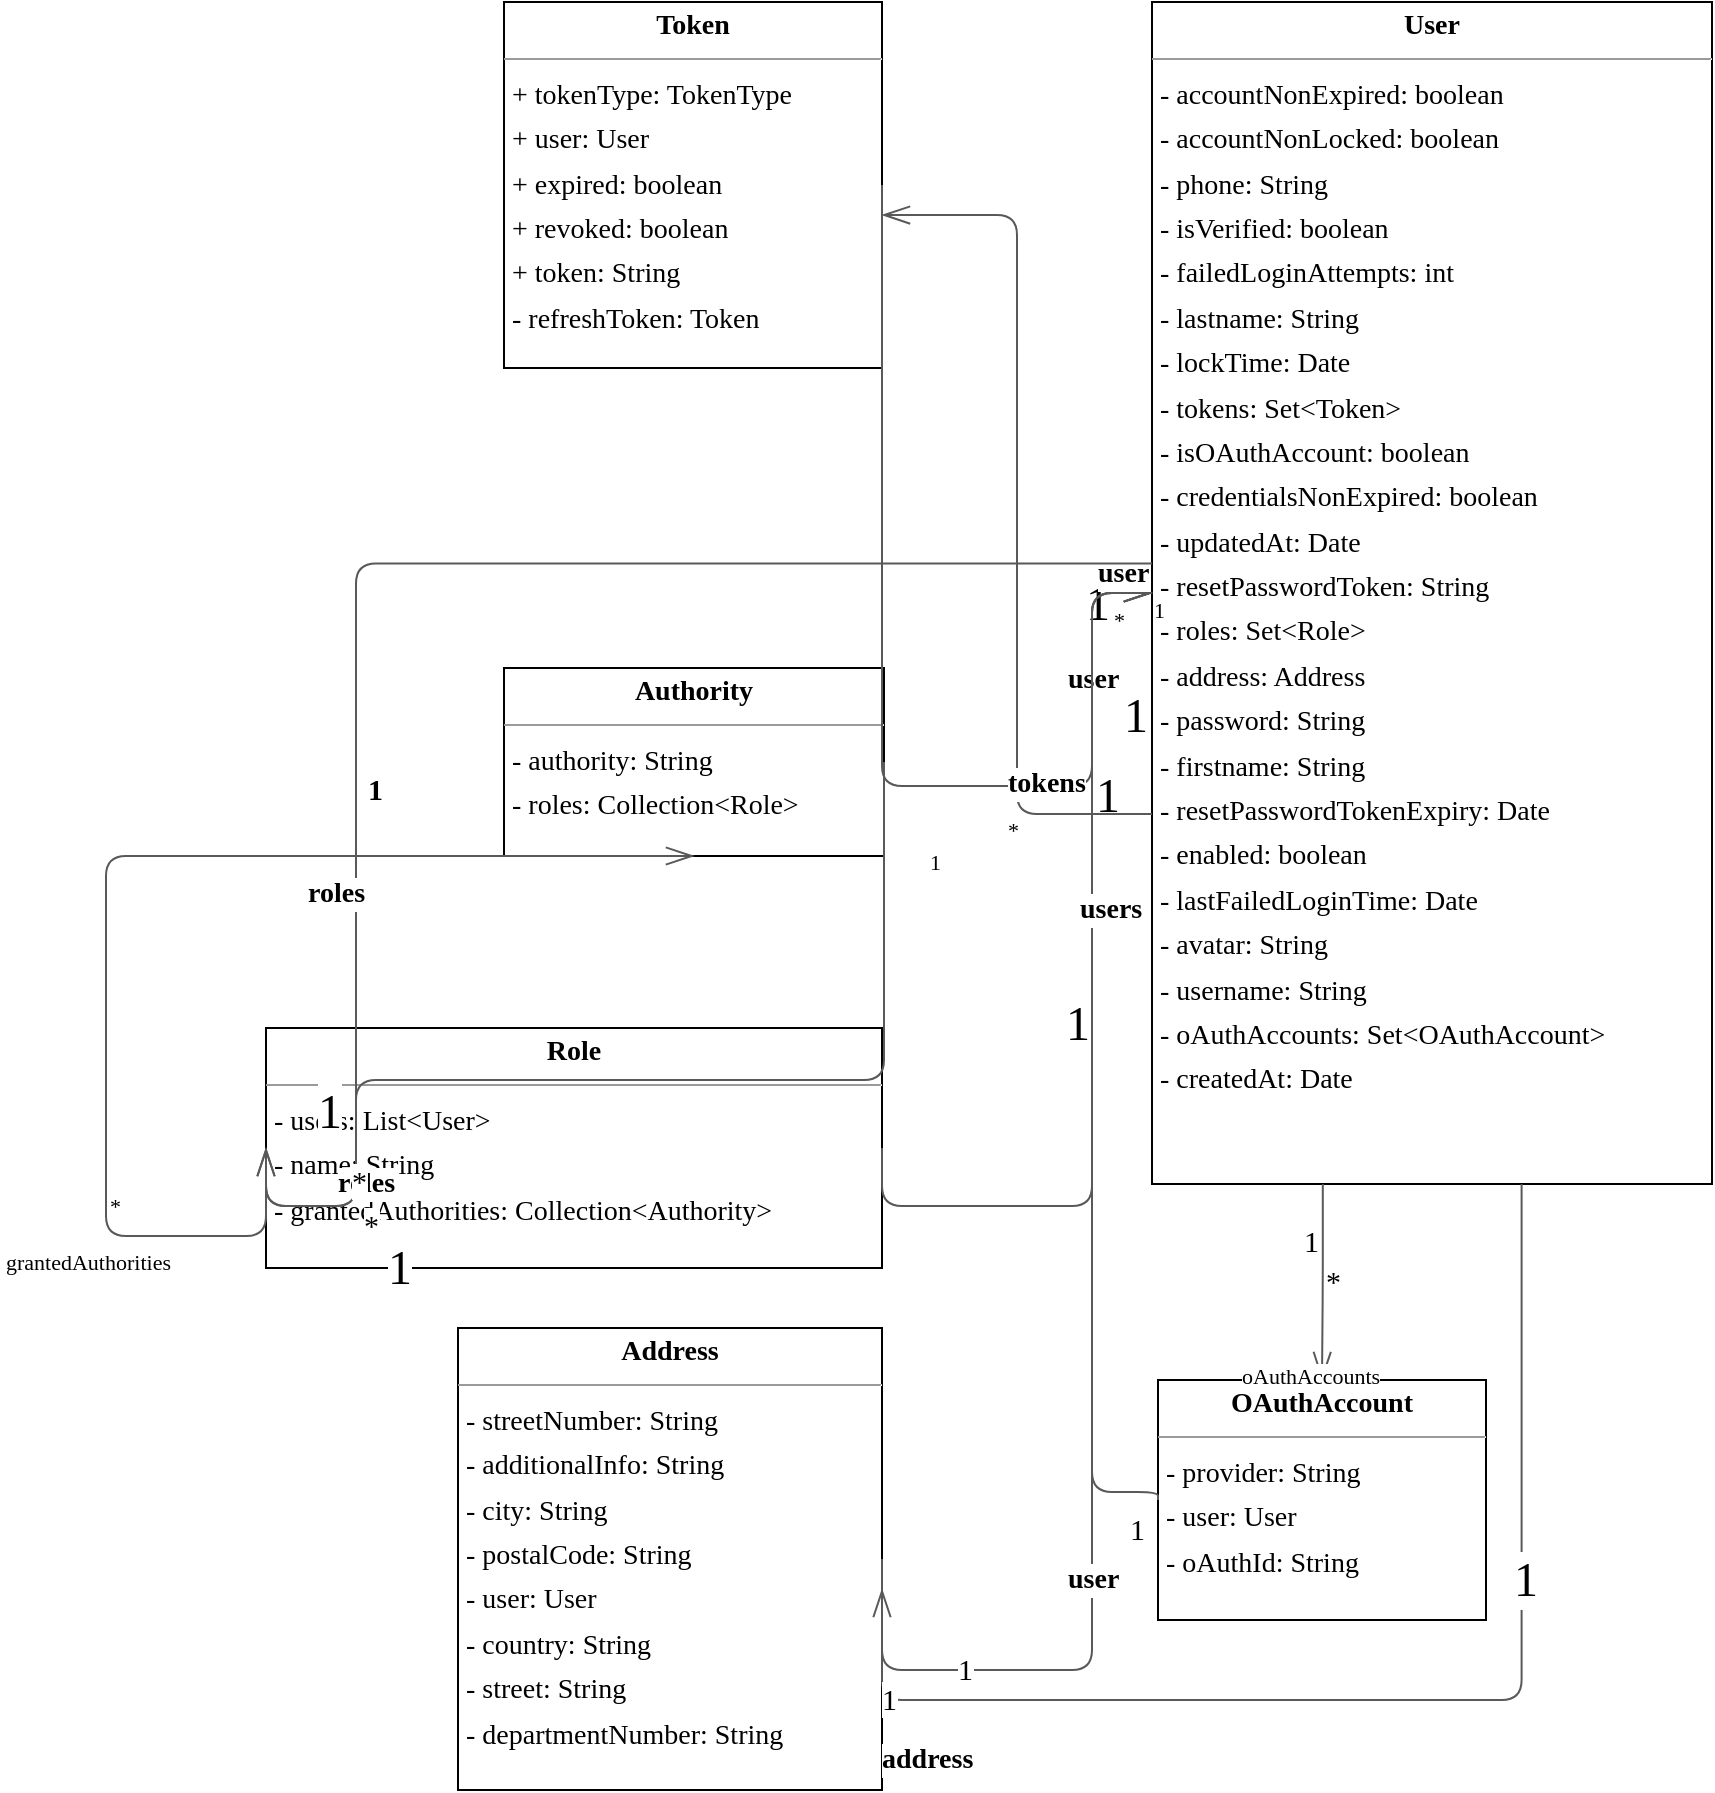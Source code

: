 <mxfile>
    <diagram id="pz3zlSPxoXigVyOJSuNy" name="Page-1">
        <mxGraphModel dx="2003" dy="2098" grid="1" gridSize="10" guides="1" tooltips="1" connect="1" arrows="1" fold="1" page="0" pageScale="1" pageWidth="850" pageHeight="1100" background="none" math="0" shadow="0">
            <root>
                <mxCell id="0"/>
                <mxCell id="1" parent="0"/>
                <mxCell id="node0" value="&lt;p style=&quot;margin:0px;margin-top:4px;text-align:center;&quot;&gt;&lt;b&gt;Address&lt;/b&gt;&lt;/p&gt;&lt;hr size=&quot;1&quot;&gt;&lt;p style=&quot;margin:0 0 0 4px;line-height:1.6;&quot;&gt;- streetNumber: String&lt;br&gt;- additionalInfo: String&lt;br&gt;- city: String&lt;br&gt;- postalCode: String&lt;br&gt;- user: User&lt;br&gt;- country: String&lt;br&gt;- street: String&lt;br&gt;- departmentNumber: String&lt;/p&gt;" style="verticalAlign=top;align=left;overflow=fill;fontSize=14;fontFamily=coomputer modern;html=1;rounded=0;shadow=0;comic=0;labelBackgroundColor=none;strokeWidth=1;fillStyle=auto;glass=0;fontSource=https%3A%2F%2Ffonts.googleapis.com%2Fcss%3Ffamily%3Dcoomputer%2Bmodern;" parent="1" vertex="1">
                    <mxGeometry x="97" y="-90" width="212" height="231" as="geometry"/>
                </mxCell>
                <mxCell id="node5" value="&lt;p style=&quot;margin:0px;margin-top:4px;text-align:center;&quot;&gt;&lt;b&gt;Authority&lt;/b&gt;&lt;/p&gt;&lt;hr size=&quot;1&quot;&gt;&lt;p style=&quot;margin:0 0 0 4px;line-height:1.6;&quot;&gt;- authority: String&lt;br&gt;- roles: Collection&amp;lt;Role&amp;gt;&lt;/p&gt;" style="verticalAlign=top;align=left;overflow=fill;fontSize=14;fontFamily=coomputer modern;html=1;rounded=0;shadow=0;comic=0;labelBackgroundColor=none;strokeWidth=1;fillStyle=auto;glass=0;fontSource=https%3A%2F%2Ffonts.googleapis.com%2Fcss%3Ffamily%3Dcoomputer%2Bmodern;" parent="1" vertex="1">
                    <mxGeometry x="120" y="-420" width="190" height="94" as="geometry"/>
                </mxCell>
                <mxCell id="node1" value="&lt;p style=&quot;margin:0px;margin-top:4px;text-align:center;&quot;&gt;&lt;b&gt;OAuthAccount&lt;/b&gt;&lt;/p&gt;&lt;hr size=&quot;1&quot;&gt;&lt;p style=&quot;margin:0 0 0 4px;line-height:1.6;&quot;&gt;- provider: String&lt;br&gt;- user: User&lt;br&gt;- oAuthId: String&lt;/p&gt;" style="verticalAlign=top;align=left;overflow=fill;fontSize=14;fontFamily=coomputer modern;html=1;rounded=0;shadow=0;comic=0;labelBackgroundColor=none;strokeWidth=1;fillStyle=auto;glass=0;fontSource=https%3A%2F%2Ffonts.googleapis.com%2Fcss%3Ffamily%3Dcoomputer%2Bmodern;" parent="1" vertex="1">
                    <mxGeometry x="447" y="-64" width="164" height="120" as="geometry"/>
                </mxCell>
                <mxCell id="node4" value="&lt;p style=&quot;margin:0px;margin-top:4px;text-align:center;&quot;&gt;&lt;b&gt;Role&lt;/b&gt;&lt;/p&gt;&lt;hr size=&quot;1&quot;&gt;&lt;p style=&quot;margin:0 0 0 4px;line-height:1.6;&quot;&gt;- users: List&amp;lt;User&amp;gt;&lt;br&gt;- name: String&lt;br&gt;- grantedAuthorities: Collection&amp;lt;Authority&amp;gt;&lt;/p&gt;" style="verticalAlign=top;align=left;overflow=fill;fontSize=14;fontFamily=coomputer modern;html=1;rounded=0;shadow=0;comic=0;labelBackgroundColor=none;strokeWidth=1;fillStyle=auto;glass=0;fontSource=https%3A%2F%2Ffonts.googleapis.com%2Fcss%3Ffamily%3Dcoomputer%2Bmodern;" parent="1" vertex="1">
                    <mxGeometry x="1" y="-240" width="308" height="120" as="geometry"/>
                </mxCell>
                <mxCell id="node3" value="&lt;p style=&quot;margin:0px;margin-top:4px;text-align:center;&quot;&gt;&lt;b&gt;Token&lt;/b&gt;&lt;/p&gt;&lt;hr size=&quot;1&quot;&gt;&lt;p style=&quot;margin:0 0 0 4px;line-height:1.6;&quot;&gt;+ tokenType: TokenType&lt;br&gt;+ user: User&lt;br&gt;+ expired: boolean&lt;br&gt;+ revoked: boolean&lt;br&gt;+ token: String&lt;br&gt;- refreshToken: Token&lt;/p&gt;" style="verticalAlign=top;align=left;overflow=fill;fontSize=14;fontFamily=coomputer modern;html=1;rounded=0;shadow=0;comic=0;labelBackgroundColor=none;strokeWidth=1;fillStyle=auto;glass=0;fontSource=https%3A%2F%2Ffonts.googleapis.com%2Fcss%3Ffamily%3Dcoomputer%2Bmodern;" parent="1" vertex="1">
                    <mxGeometry x="120" y="-753" width="189" height="183" as="geometry"/>
                </mxCell>
                <mxCell id="node2" value="&lt;p style=&quot;margin:0px;margin-top:4px;text-align:center;&quot;&gt;&lt;b&gt;User&lt;/b&gt;&lt;/p&gt;&lt;hr size=&quot;1&quot;&gt;&lt;p style=&quot;margin:0 0 0 4px;line-height:1.6;&quot;&gt;- accountNonExpired: boolean&lt;br&gt;- accountNonLocked: boolean&lt;br&gt;- phone: String&lt;br&gt;- isVerified: boolean&lt;br&gt;- failedLoginAttempts: int&lt;br&gt;- lastname: String&lt;br&gt;- lockTime: Date&lt;br&gt;- tokens: Set&amp;lt;Token&amp;gt;&lt;br&gt;- isOAuthAccount: boolean&lt;br&gt;- credentialsNonExpired: boolean&lt;br&gt;- updatedAt: Date&lt;br&gt;- resetPasswordToken: String&lt;br&gt;- roles: Set&amp;lt;Role&amp;gt;&lt;br&gt;- address: Address&lt;br&gt;- password: String&lt;br&gt;- firstname: String&lt;br&gt;- resetPasswordTokenExpiry: Date&lt;br&gt;- enabled: boolean&lt;br&gt;- lastFailedLoginTime: Date&lt;br&gt;- avatar: String&lt;br&gt;- username: String&lt;br&gt;- oAuthAccounts: Set&amp;lt;OAuthAccount&amp;gt;&lt;br&gt;- createdAt: Date&lt;/p&gt;" style="verticalAlign=top;align=left;overflow=fill;fontSize=14;fontFamily=coomputer modern;html=1;rounded=0;shadow=0;comic=0;labelBackgroundColor=none;strokeWidth=1;fillStyle=auto;glass=0;fontSource=https%3A%2F%2Ffonts.googleapis.com%2Fcss%3Ffamily%3Dcoomputer%2Bmodern;" parent="1" vertex="1">
                    <mxGeometry x="444" y="-753" width="280" height="591" as="geometry"/>
                </mxCell>
                <mxCell id="edge5" value="" style="html=1;rounded=1;edgeStyle=orthogonalEdgeStyle;dashed=0;startArrow=diamondThinstartSize=12;endArrow=openThin;endSize=12;strokeColor=#595959;exitX=1.000;exitY=0.500;exitDx=0;exitDy=0;entryX=0.000;entryY=0.500;entryDx=0;entryDy=0;fontStyle=1;fontSize=14;fontFamily=coomputer modern;fontSource=https%3A%2F%2Ffonts.googleapis.com%2Fcss%3Ffamily%3Dcoomputer%2Bmodern;" parent="1" source="node0" target="node2" edge="1">
                    <mxGeometry width="50" height="50" relative="1" as="geometry">
                        <Array as="points">
                            <mxPoint x="414" y="81"/>
                            <mxPoint x="414" y="-457"/>
                        </Array>
                    </mxGeometry>
                </mxCell>
                <mxCell id="label30" value="1" style="edgeLabel;resizable=0;html=1;align=left;verticalAlign=top;strokeColor=default;fontSize=24;fontFamily=coomputer modern;fontSource=https%3A%2F%2Ffonts.googleapis.com%2Fcss%3Ffamily%3Dcoomputer%2Bmodern;" parent="edge5" vertex="1" connectable="0">
                    <mxGeometry x="409" y="-473" as="geometry"/>
                </mxCell>
                <mxCell id="label34" value="1" style="edgeLabel;resizable=0;html=1;align=left;verticalAlign=top;strokeColor=default;fontSize=15;fontFamily=coomputer modern;fontSource=https%3A%2F%2Ffonts.googleapis.com%2Fcss%3Ffamily%3Dcoomputer%2Bmodern;" parent="edge5" vertex="1" connectable="0">
                    <mxGeometry x="345" y="65" as="geometry"/>
                </mxCell>
                <mxCell id="label35" value="user" style="edgeLabel;resizable=0;html=1;align=left;verticalAlign=top;strokeColor=default;fontStyle=1;fontSize=14;fontFamily=coomputer modern;fontSource=https%3A%2F%2Ffonts.googleapis.com%2Fcss%3Ffamily%3Dcoomputer%2Bmodern;" parent="edge5" vertex="1" connectable="0">
                    <mxGeometry x="400" y="21" as="geometry"/>
                </mxCell>
                <mxCell id="edge3" value="" style="html=1;rounded=1;edgeStyle=orthogonalEdgeStyle;dashed=0;startArrow=diamondThinstartSize=12;endArrow=openThin;endSize=12;strokeColor=#595959;exitX=1.000;exitY=0.500;exitDx=0;exitDy=0;entryX=0.000;entryY=0.500;entryDx=0;entryDy=0;fontStyle=1;fontSize=14;fontFamily=coomputer modern;fontSource=https%3A%2F%2Ffonts.googleapis.com%2Fcss%3Ffamily%3Dcoomputer%2Bmodern;" parent="1" source="node5" target="node4" edge="1">
                    <mxGeometry width="50" height="50" relative="1" as="geometry">
                        <Array as="points">
                            <mxPoint x="46" y="-214"/>
                            <mxPoint x="46" y="-151"/>
                        </Array>
                    </mxGeometry>
                </mxCell>
                <mxCell id="label18" value="1" style="edgeLabel;resizable=0;html=1;align=left;verticalAlign=top;strokeColor=default;fontSize=24;fontFamily=coomputer modern;fontSource=https%3A%2F%2Ffonts.googleapis.com%2Fcss%3Ffamily%3Dcoomputer%2Bmodern;" parent="edge3" vertex="1" connectable="0">
                    <mxGeometry x="25" y="-219" as="geometry"/>
                </mxCell>
                <mxCell id="label22" value="*" style="edgeLabel;resizable=0;html=1;align=left;verticalAlign=top;strokeColor=default;fontFamily=coomputer modern;fontSource=https%3A%2F%2Ffonts.googleapis.com%2Fcss%3Ffamily%3Dcoomputer%2Bmodern;fontSize=15;" parent="edge3" vertex="1" connectable="0">
                    <mxGeometry x="48" y="-157" as="geometry"/>
                </mxCell>
                <mxCell id="label23" value="roles" style="edgeLabel;resizable=0;html=1;align=left;verticalAlign=top;strokeColor=default;fontStyle=1;fontSize=14;fontFamily=coomputer modern;fontSource=https%3A%2F%2Ffonts.googleapis.com%2Fcss%3Ffamily%3Dcoomputer%2Bmodern;" parent="edge3" vertex="1" connectable="0">
                    <mxGeometry x="35" y="-177" as="geometry"/>
                </mxCell>
                <mxCell id="edge6" value="" style="html=1;rounded=1;edgeStyle=orthogonalEdgeStyle;dashed=0;startArrow=diamondThinstartSize=12;endArrow=openThin;endSize=12;strokeColor=#595959;exitX=0.000;exitY=0.500;exitDx=0;exitDy=0;entryX=0.000;entryY=0.500;entryDx=0;entryDy=0;fontStyle=1;fontSize=14;fontFamily=coomputer modern;fontSource=https%3A%2F%2Ffonts.googleapis.com%2Fcss%3Ffamily%3Dcoomputer%2Bmodern;" parent="1" source="node1" target="node2" edge="1">
                    <mxGeometry width="50" height="50" relative="1" as="geometry">
                        <Array as="points">
                            <mxPoint x="414" y="-8"/>
                            <mxPoint x="414" y="-457"/>
                        </Array>
                    </mxGeometry>
                </mxCell>
                <mxCell id="label36" value="1" style="edgeLabel;resizable=0;html=1;align=left;verticalAlign=top;strokeColor=default;fontSize=24;fontFamily=coomputer modern;fontSource=https%3A%2F%2Ffonts.googleapis.com%2Fcss%3Ffamily%3Dcoomputer%2Bmodern;" parent="edge6" vertex="1" connectable="0">
                    <mxGeometry x="414" y="-377" as="geometry"/>
                </mxCell>
                <mxCell id="label40" value="&lt;font style=&quot;font-size: 15px;&quot;&gt;1&lt;/font&gt;" style="edgeLabel;resizable=0;html=1;align=left;verticalAlign=top;strokeColor=default;fontSize=24;fontFamily=coomputer modern;fontSource=https%3A%2F%2Ffonts.googleapis.com%2Fcss%3Ffamily%3Dcoomputer%2Bmodern;" parent="edge6" vertex="1" connectable="0">
                    <mxGeometry x="431" y="-13" as="geometry"/>
                </mxCell>
                <mxCell id="label41" value="user" style="edgeLabel;resizable=0;html=1;align=left;verticalAlign=top;strokeColor=default;fontStyle=1;fontSize=14;fontFamily=coomputer modern;fontSource=https%3A%2F%2Ffonts.googleapis.com%2Fcss%3Ffamily%3Dcoomputer%2Bmodern;" parent="edge6" vertex="1" connectable="0">
                    <mxGeometry x="400" y="-429" as="geometry"/>
                </mxCell>
                <mxCell id="edge0" value="" style="html=1;rounded=1;edgeStyle=orthogonalEdgeStyle;dashed=0;startArrow=diamondThinstartSize=12;endArrow=openThin;endSize=12;strokeColor=#595959;exitX=0.000;exitY=0.635;exitDx=0;exitDy=0;entryX=0.500;entryY=1.000;entryDx=0;entryDy=0;fontStyle=1;fontSize=14;fontFamily=coomputer modern;fontSource=https%3A%2F%2Ffonts.googleapis.com%2Fcss%3Ffamily%3Dcoomputer%2Bmodern;" parent="1" source="node4" target="node5" edge="1">
                    <mxGeometry width="50" height="50" relative="1" as="geometry">
                        <Array as="points">
                            <mxPoint x="-79" y="-136"/>
                        </Array>
                    </mxGeometry>
                </mxCell>
                <mxCell id="label0" value="1" style="edgeLabel;resizable=0;html=1;align=left;verticalAlign=top;strokeColor=default;fontSize=24;fontFamily=coomputer modern;fontSource=https%3A%2F%2Ffonts.googleapis.com%2Fcss%3Ffamily%3Dcoomputer%2Bmodern;" parent="edge0" vertex="1" connectable="0">
                    <mxGeometry x="60" y="-141" as="geometry"/>
                </mxCell>
                <mxCell id="label4" value="*" style="edgeLabel;resizable=0;html=1;align=left;verticalAlign=top;strokeColor=default;fontFamily=coomputer modern;fontSource=https%3A%2F%2Ffonts.googleapis.com%2Fcss%3Ffamily%3Dcoomputer%2Bmodern;" parent="edge0" vertex="1" connectable="0">
                    <mxGeometry x="-79" y="-164" as="geometry"/>
                </mxCell>
                <mxCell id="label5" value="grantedAuthorities" style="edgeLabel;resizable=0;html=1;align=left;verticalAlign=top;strokeColor=default;fontFamily=coomputer modern;fontSource=https%3A%2F%2Ffonts.googleapis.com%2Fcss%3Ffamily%3Dcoomputer%2Bmodern;" parent="edge0" vertex="1" connectable="0">
                    <mxGeometry x="-131" y="-136" as="geometry"/>
                </mxCell>
                <mxCell id="edge8" value="" style="html=1;rounded=1;edgeStyle=orthogonalEdgeStyle;dashed=0;startArrow=diamondThinstartSize=12;endArrow=openThin;endSize=12;strokeColor=#595959;exitX=1.000;exitY=0.500;exitDx=0;exitDy=0;entryX=0.000;entryY=0.500;entryDx=0;entryDy=0;fontFamily=coomputer modern;fontSource=https%3A%2F%2Ffonts.googleapis.com%2Fcss%3Ffamily%3Dcoomputer%2Bmodern;" parent="1" source="node4" target="node2" edge="1">
                    <mxGeometry width="50" height="50" relative="1" as="geometry">
                        <Array as="points">
                            <mxPoint x="414" y="-151"/>
                            <mxPoint x="414" y="-457"/>
                        </Array>
                    </mxGeometry>
                </mxCell>
                <mxCell id="label48" value="1" style="edgeLabel;resizable=0;html=1;align=left;verticalAlign=top;strokeColor=default;fontSize=24;fontFamily=coomputer modern;fontSource=https%3A%2F%2Ffonts.googleapis.com%2Fcss%3Ffamily%3Dcoomputer%2Bmodern;" parent="edge8" vertex="1" connectable="0">
                    <mxGeometry x="399" y="-263" as="geometry"/>
                </mxCell>
                <mxCell id="label52" value="*" style="edgeLabel;resizable=0;html=1;align=left;verticalAlign=top;strokeColor=default;fontFamily=coomputer modern;fontSource=https%3A%2F%2Ffonts.googleapis.com%2Fcss%3Ffamily%3Dcoomputer%2Bmodern;" parent="edge8" vertex="1" connectable="0">
                    <mxGeometry x="423" y="-457" as="geometry"/>
                </mxCell>
                <mxCell id="label53" value="users" style="edgeLabel;resizable=0;html=1;align=left;verticalAlign=top;strokeColor=default;fontStyle=1;fontSize=14;fontFamily=coomputer modern;fontSource=https%3A%2F%2Ffonts.googleapis.com%2Fcss%3Ffamily%3Dcoomputer%2Bmodern;" parent="edge8" vertex="1" connectable="0">
                    <mxGeometry x="406" y="-314" as="geometry"/>
                </mxCell>
                <mxCell id="edge1" value="" style="html=1;rounded=1;edgeStyle=orthogonalEdgeStyle;dashed=0;startArrow=diamondThinstartSize=12;endArrow=openThin;endSize=12;strokeColor=#595959;exitX=1.000;exitY=0.500;exitDx=0;exitDy=0;entryX=0.000;entryY=0.500;entryDx=0;entryDy=0;fontStyle=1;fontSize=14;fontFamily=coomputer modern;fontSource=https%3A%2F%2Ffonts.googleapis.com%2Fcss%3Ffamily%3Dcoomputer%2Bmodern;" parent="1" source="node3" target="node2" edge="1">
                    <mxGeometry width="50" height="50" relative="1" as="geometry">
                        <Array as="points">
                            <mxPoint x="414" y="-361"/>
                            <mxPoint x="414" y="-457"/>
                        </Array>
                    </mxGeometry>
                </mxCell>
                <mxCell id="label6" value="1" style="edgeLabel;resizable=0;html=1;align=left;verticalAlign=top;strokeColor=default;fontSize=24;fontFamily=coomputer modern;fontSource=https%3A%2F%2Ffonts.googleapis.com%2Fcss%3Ffamily%3Dcoomputer%2Bmodern;" parent="edge1" vertex="1" connectable="0">
                    <mxGeometry x="428" y="-417" as="geometry"/>
                </mxCell>
                <mxCell id="label10" value="1" style="edgeLabel;resizable=0;html=1;align=left;verticalAlign=top;strokeColor=default;fontFamily=coomputer modern;fontSource=https%3A%2F%2Ffonts.googleapis.com%2Fcss%3Ffamily%3Dcoomputer%2Bmodern;" parent="edge1" vertex="1" connectable="0">
                    <mxGeometry x="443" y="-462" as="geometry"/>
                </mxCell>
                <mxCell id="label11" value="user" style="edgeLabel;resizable=0;html=1;align=left;verticalAlign=top;strokeColor=default;fontStyle=1;fontSize=14;fontFamily=coomputer modern;fontSource=https%3A%2F%2Ffonts.googleapis.com%2Fcss%3Ffamily%3Dcoomputer%2Bmodern;" parent="edge1" vertex="1" connectable="0">
                    <mxGeometry x="415" y="-482" as="geometry"/>
                </mxCell>
                <mxCell id="edge7" value="" style="html=1;rounded=1;edgeStyle=orthogonalEdgeStyle;dashed=0;startArrow=diamondThinstartSize=12;endArrow=openThin;endSize=12;strokeColor=#595959;exitX=0.660;exitY=1.000;exitDx=0;exitDy=0;entryX=1.000;entryY=0.565;entryDx=0;entryDy=0;fontStyle=1;fontSize=14;fontFamily=coomputer modern;fontSource=https%3A%2F%2Ffonts.googleapis.com%2Fcss%3Ffamily%3Dcoomputer%2Bmodern;" parent="1" source="node2" target="node0" edge="1">
                    <mxGeometry width="50" height="50" relative="1" as="geometry">
                        <Array as="points">
                            <mxPoint x="629" y="96"/>
                        </Array>
                    </mxGeometry>
                </mxCell>
                <mxCell id="label42" value="&lt;font style=&quot;font-size: 15px;&quot;&gt;1&lt;/font&gt;" style="edgeLabel;resizable=0;html=1;align=left;verticalAlign=top;strokeColor=default;fontFamily=coomputer modern;fontSource=https%3A%2F%2Ffonts.googleapis.com%2Fcss%3Ffamily%3Dcoomputer%2Bmodern;fontSize=15;" parent="edge7" vertex="1" connectable="0">
                    <mxGeometry x="307" y="80" as="geometry"/>
                </mxCell>
                <mxCell id="label46" value="1" style="edgeLabel;resizable=0;html=1;align=left;verticalAlign=top;strokeColor=default;fontSize=24;fontFamily=coomputer modern;fontSource=https%3A%2F%2Ffonts.googleapis.com%2Fcss%3Ffamily%3Dcoomputer%2Bmodern;" parent="edge7" vertex="1" connectable="0">
                    <mxGeometry x="623" y="15" as="geometry"/>
                </mxCell>
                <mxCell id="label47" value="address" style="edgeLabel;resizable=0;html=1;align=left;verticalAlign=top;strokeColor=default;fontStyle=1;fontSize=14;fontFamily=coomputer modern;fontSource=https%3A%2F%2Ffonts.googleapis.com%2Fcss%3Ffamily%3Dcoomputer%2Bmodern;" parent="edge7" vertex="1" connectable="0">
                    <mxGeometry x="307" y="111" as="geometry"/>
                </mxCell>
                <mxCell id="edge4" value="" style="html=1;rounded=1;edgeStyle=orthogonalEdgeStyle;dashed=0;startArrow=diamondThinstartSize=12;endArrow=openThin;endSize=12;strokeColor=#595959;exitX=0.305;exitY=1.000;exitDx=0;exitDy=0;entryX=0.500;entryY=0.000;entryDx=0;entryDy=0;fontStyle=1;fontSize=14;fontFamily=coomputer modern;fontSource=https%3A%2F%2Ffonts.googleapis.com%2Fcss%3Ffamily%3Dcoomputer%2Bmodern;" parent="1" source="node2" target="node1" edge="1">
                    <mxGeometry width="50" height="50" relative="1" as="geometry">
                        <Array as="points"/>
                    </mxGeometry>
                </mxCell>
                <mxCell id="label24" value="&lt;font style=&quot;font-size: 15px;&quot;&gt;1&lt;/font&gt;" style="edgeLabel;resizable=0;html=1;align=left;verticalAlign=top;strokeColor=default;fontSize=24;fontFamily=coomputer modern;fontSource=https%3A%2F%2Ffonts.googleapis.com%2Fcss%3Ffamily%3Dcoomputer%2Bmodern;" parent="edge4" vertex="1" connectable="0">
                    <mxGeometry x="518" y="-157" as="geometry"/>
                </mxCell>
                <mxCell id="label28" value="*" style="edgeLabel;resizable=0;html=1;align=left;verticalAlign=top;strokeColor=default;fontSize=15;fontFamily=coomputer modern;fontSource=https%3A%2F%2Ffonts.googleapis.com%2Fcss%3Ffamily%3Dcoomputer%2Bmodern;" parent="edge4" vertex="1" connectable="0">
                    <mxGeometry x="529" y="-129" as="geometry"/>
                </mxCell>
                <mxCell id="label29" value="oAuthAccounts" style="edgeLabel;resizable=0;html=1;align=left;verticalAlign=top;strokeColor=default;fontFamily=coomputer modern;fontSource=https%3A%2F%2Ffonts.googleapis.com%2Fcss%3Ffamily%3Dcoomputer%2Bmodern;" parent="edge4" vertex="1" connectable="0">
                    <mxGeometry x="487" y="-79" as="geometry"/>
                </mxCell>
                <mxCell id="edge9" value="" style="html=1;rounded=1;edgeStyle=orthogonalEdgeStyle;dashed=0;startArrow=diamondThinstartSize=12;endArrow=openThin;endSize=12;strokeColor=#595959;exitX=0.000;exitY=0.475;exitDx=0;exitDy=0;entryX=0.000;entryY=0.500;entryDx=0;entryDy=0;fontStyle=1;fontSize=14;fontFamily=coomputer modern;fontSource=https%3A%2F%2Ffonts.googleapis.com%2Fcss%3Ffamily%3Dcoomputer%2Bmodern;" parent="1" source="node2" target="node4" edge="1">
                    <mxGeometry width="50" height="50" relative="1" as="geometry">
                        <Array as="points">
                            <mxPoint x="46" y="-472"/>
                            <mxPoint x="46" y="-151"/>
                        </Array>
                    </mxGeometry>
                </mxCell>
                <mxCell id="label54" value="1" style="edgeLabel;resizable=0;html=1;align=left;verticalAlign=top;strokeColor=default;fontStyle=1;fontSize=15;fontFamily=coomputer modern;fontSource=https%3A%2F%2Ffonts.googleapis.com%2Fcss%3Ffamily%3Dcoomputer%2Bmodern;" parent="edge9" vertex="1" connectable="0">
                    <mxGeometry x="50" y="-375" as="geometry"/>
                </mxCell>
                <mxCell id="label58" value="*" style="edgeLabel;resizable=0;html=1;align=left;verticalAlign=top;strokeColor=default;fontFamily=coomputer modern;fontSource=https%3A%2F%2Ffonts.googleapis.com%2Fcss%3Ffamily%3Dcoomputer%2Bmodern;fontSize=15;" parent="edge9" vertex="1" connectable="0">
                    <mxGeometry x="42" y="-179" as="geometry"/>
                </mxCell>
                <mxCell id="label59" value="roles" style="edgeLabel;resizable=0;html=1;align=left;verticalAlign=top;strokeColor=default;fontStyle=1;fontSize=14;fontFamily=coomputer modern;fontSource=https%3A%2F%2Ffonts.googleapis.com%2Fcss%3Ffamily%3Dcoomputer%2Bmodern;" parent="edge9" vertex="1" connectable="0">
                    <mxGeometry x="20" y="-322" as="geometry"/>
                </mxCell>
                <mxCell id="edge2" value="" style="html=1;rounded=1;edgeStyle=orthogonalEdgeStyle;dashed=0;startArrow=diamondThinstartSize=12;endArrow=openThin;endSize=12;strokeColor=#595959;exitX=0.000;exitY=0.687;exitDx=0;exitDy=0;entryX=1.000;entryY=0.582;entryDx=0;entryDy=0;fontStyle=1;fontSize=14;fontFamily=coomputer modern;fontSource=https%3A%2F%2Ffonts.googleapis.com%2Fcss%3Ffamily%3Dcoomputer%2Bmodern;" parent="1" source="node2" target="node3" edge="1">
                    <mxGeometry width="50" height="50" relative="1" as="geometry">
                        <Array as="points"/>
                    </mxGeometry>
                </mxCell>
                <mxCell id="label12" value="1" style="edgeLabel;resizable=0;html=1;align=left;verticalAlign=top;strokeColor=default;fontFamily=coomputer modern;fontSource=https%3A%2F%2Ffonts.googleapis.com%2Fcss%3Ffamily%3Dcoomputer%2Bmodern;" parent="edge2" vertex="1" connectable="0">
                    <mxGeometry x="331" y="-336" as="geometry"/>
                </mxCell>
                <mxCell id="label16" value="*" style="edgeLabel;resizable=0;html=1;align=left;verticalAlign=top;strokeColor=default;fontFamily=coomputer modern;fontSource=https%3A%2F%2Ffonts.googleapis.com%2Fcss%3Ffamily%3Dcoomputer%2Bmodern;" parent="edge2" vertex="1" connectable="0">
                    <mxGeometry x="370" y="-352" as="geometry"/>
                </mxCell>
                <mxCell id="label17" value="tokens" style="edgeLabel;resizable=0;html=1;align=left;verticalAlign=top;strokeColor=default;fontStyle=1;fontSize=14;fontFamily=coomputer modern;fontSource=https%3A%2F%2Ffonts.googleapis.com%2Fcss%3Ffamily%3Dcoomputer%2Bmodern;" parent="edge2" vertex="1" connectable="0">
                    <mxGeometry x="370" y="-377" as="geometry"/>
                </mxCell>
            </root>
        </mxGraphModel>
    </diagram>
</mxfile>